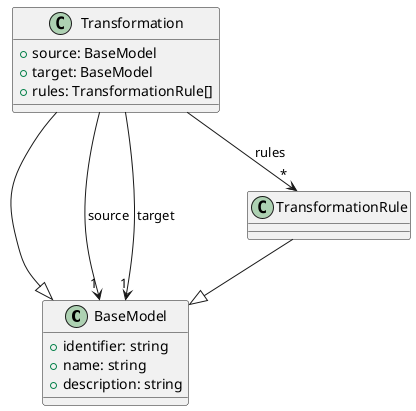 @startuml
class BaseModel {
  +identifier: string
  +name: string  
  +description: string
}

class Transformation {
  +source: BaseModel
  +target: BaseModel
  +rules: TransformationRule[]
}

class TransformationRule {
}

Transformation --|> BaseModel
TransformationRule --|> BaseModel
Transformation --> "1" BaseModel : source
Transformation --> "1" BaseModel : target
Transformation --> "*" TransformationRule : rules

@enduml 